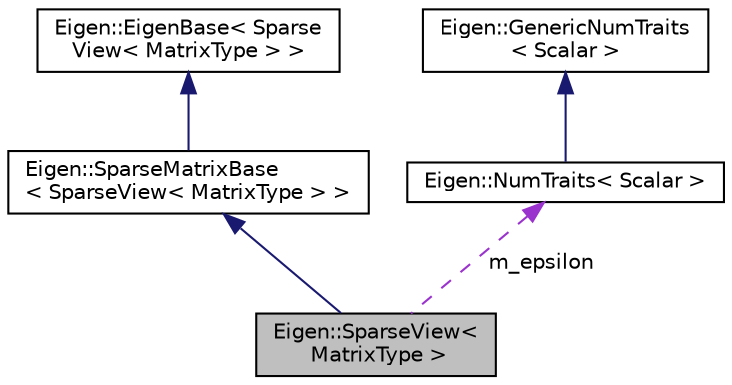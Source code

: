 digraph "Eigen::SparseView&lt; MatrixType &gt;"
{
  edge [fontname="Helvetica",fontsize="10",labelfontname="Helvetica",labelfontsize="10"];
  node [fontname="Helvetica",fontsize="10",shape=record];
  Node1 [label="Eigen::SparseView\<\l MatrixType \>",height=0.2,width=0.4,color="black", fillcolor="grey75", style="filled", fontcolor="black"];
  Node2 -> Node1 [dir="back",color="midnightblue",fontsize="10",style="solid",fontname="Helvetica"];
  Node2 [label="Eigen::SparseMatrixBase\l\< SparseView\< MatrixType \> \>",height=0.2,width=0.4,color="black", fillcolor="white", style="filled",URL="$class_eigen_1_1_sparse_matrix_base.html"];
  Node3 -> Node2 [dir="back",color="midnightblue",fontsize="10",style="solid",fontname="Helvetica"];
  Node3 [label="Eigen::EigenBase\< Sparse\lView\< MatrixType \> \>",height=0.2,width=0.4,color="black", fillcolor="white", style="filled",URL="$struct_eigen_1_1_eigen_base.html"];
  Node4 -> Node1 [dir="back",color="darkorchid3",fontsize="10",style="dashed",label=" m_epsilon" ,fontname="Helvetica"];
  Node4 [label="Eigen::NumTraits\< Scalar \>",height=0.2,width=0.4,color="black", fillcolor="white", style="filled",URL="$struct_eigen_1_1_num_traits.html"];
  Node5 -> Node4 [dir="back",color="midnightblue",fontsize="10",style="solid",fontname="Helvetica"];
  Node5 [label="Eigen::GenericNumTraits\l\< Scalar \>",height=0.2,width=0.4,color="black", fillcolor="white", style="filled",URL="$struct_eigen_1_1_generic_num_traits.html"];
}
